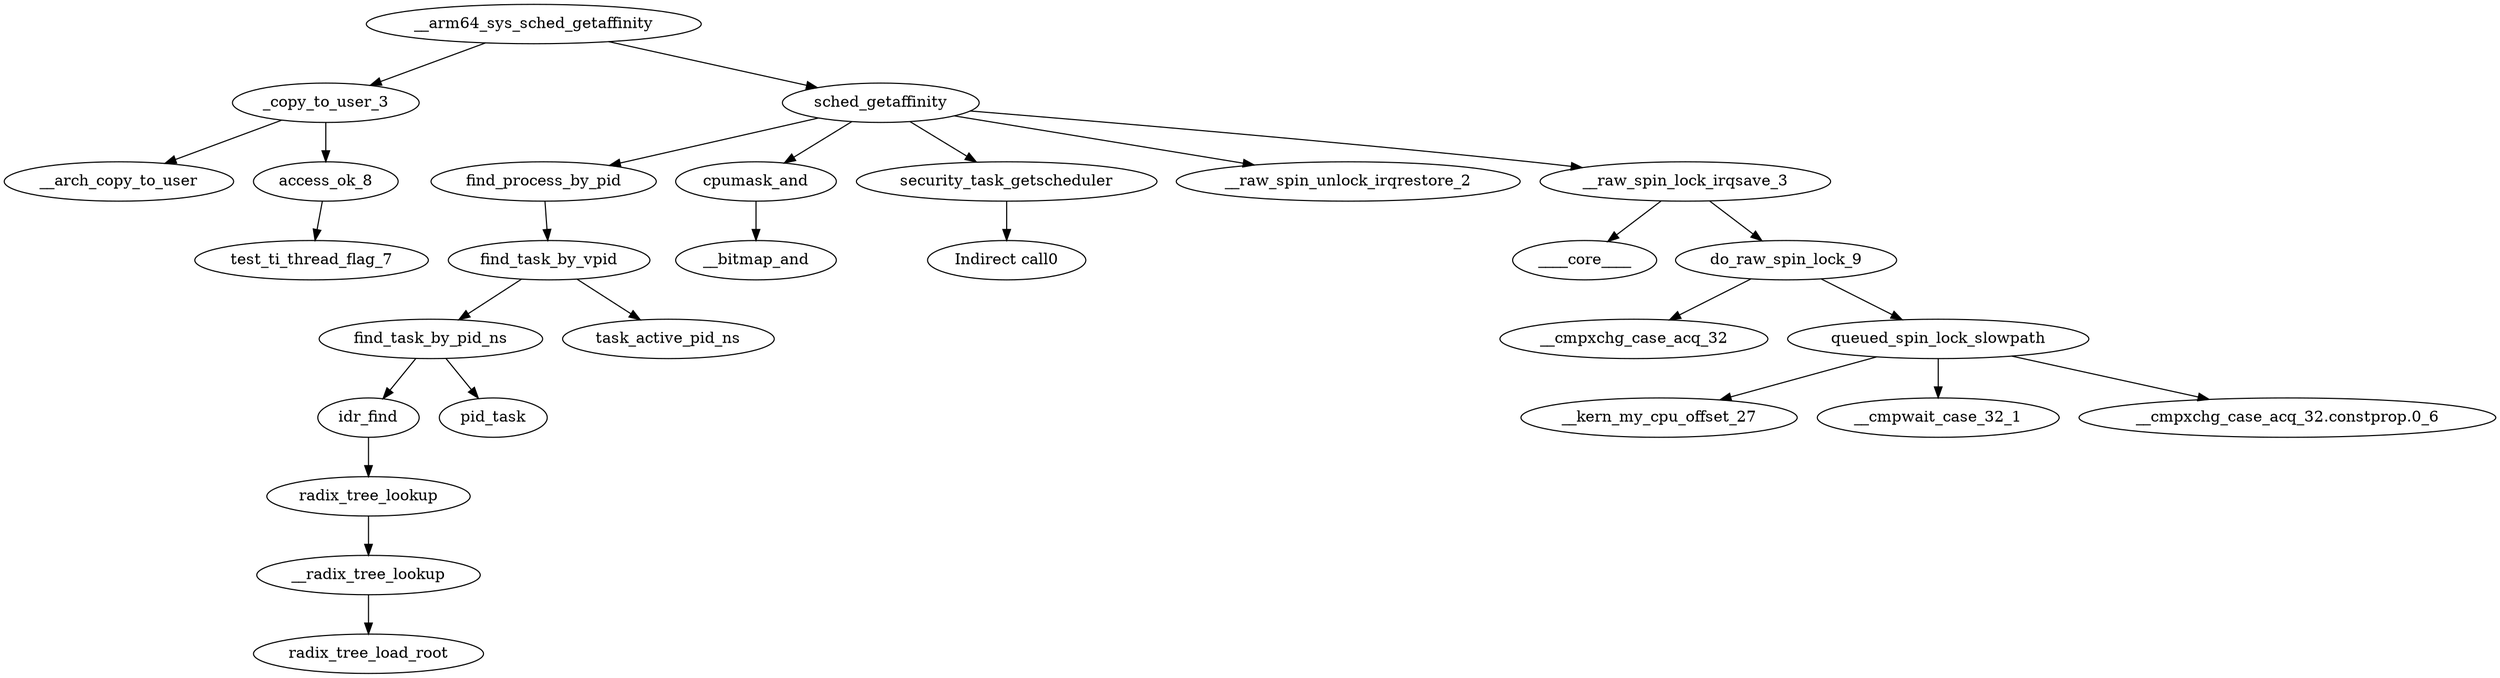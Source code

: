 digraph kerncollapsed {
    "__cmpxchg_case_acq_32" [color="black"];
    "_copy_to_user_3" [color="black"];
    "__kern_my_cpu_offset_27" [color="black"];
    "__arm64_sys_sched_getaffinity" [color="black"];
    "find_task_by_vpid" [color="black"];
    "find_process_by_pid" [color="black"];
    "find_task_by_pid_ns" [color="black"];
    "Indirect call0" [color="black"];
    "cpumask_and" [color="black"];
    "____core____" [color="kernel"];
    "__cmpwait_case_32_1" [color="black"];
    "security_task_getscheduler" [color="black"];
    "__bitmap_and" [color="black"];
    "__arch_copy_to_user" [color="black"];
    "__radix_tree_lookup" [color="black"];
    "radix_tree_load_root" [color="black"];
    "__raw_spin_unlock_irqrestore_2" [color="black"];
    "radix_tree_lookup" [color="black"];
    "access_ok_8" [color="black"];
    "__cmpxchg_case_acq_32.constprop.0_6" [color="black"];
    "idr_find" [color="black"];
    "do_raw_spin_lock_9" [color="black"];
    "task_active_pid_ns" [color="black"];
    "queued_spin_lock_slowpath" [color="black"];
    "__raw_spin_lock_irqsave_3" [color="black"];
    "sched_getaffinity" [color="black"];
    "pid_task" [color="black"];
    "test_ti_thread_flag_7" [color="black"];
    "security_task_getscheduler" -> "Indirect call0" [color="black"];
    "do_raw_spin_lock_9" -> "__cmpxchg_case_acq_32" [color="black"];
    "do_raw_spin_lock_9" -> "queued_spin_lock_slowpath" [color="black"];
    "idr_find" -> "radix_tree_lookup" [color="black"];
    "cpumask_and" -> "__bitmap_and" [color="black"];
    "find_process_by_pid" -> "find_task_by_vpid" [color="black"];
    "__raw_spin_lock_irqsave_3" -> "____core____" [color="black"];
    "__raw_spin_lock_irqsave_3" -> "do_raw_spin_lock_9" [color="black"];
    "radix_tree_lookup" -> "__radix_tree_lookup" [color="black"];
    "__arm64_sys_sched_getaffinity" -> "_copy_to_user_3" [color="black"];
    "__arm64_sys_sched_getaffinity" -> "sched_getaffinity" [color="black"];
    "__radix_tree_lookup" -> "radix_tree_load_root" [color="black"];
    "access_ok_8" -> "test_ti_thread_flag_7" [color="black"];
    "_copy_to_user_3" -> "access_ok_8" [color="black"];
    "_copy_to_user_3" -> "__arch_copy_to_user" [color="black"];
    "queued_spin_lock_slowpath" -> "__cmpwait_case_32_1" [color="black"];
    "queued_spin_lock_slowpath" -> "__kern_my_cpu_offset_27" [color="black"];
    "queued_spin_lock_slowpath" -> "__cmpxchg_case_acq_32.constprop.0_6" [color="black"];
    "find_task_by_pid_ns" -> "pid_task" [color="black"];
    "find_task_by_pid_ns" -> "idr_find" [color="black"];
    "sched_getaffinity" -> "security_task_getscheduler" [color="black"];
    "sched_getaffinity" -> "__raw_spin_unlock_irqrestore_2" [color="black"];
    "sched_getaffinity" -> "__raw_spin_lock_irqsave_3" [color="black"];
    "sched_getaffinity" -> "cpumask_and" [color="black"];
    "sched_getaffinity" -> "find_process_by_pid" [color="black"];
    "find_task_by_vpid" -> "find_task_by_pid_ns" [color="black"];
    "find_task_by_vpid" -> "task_active_pid_ns" [color="black"];
}

